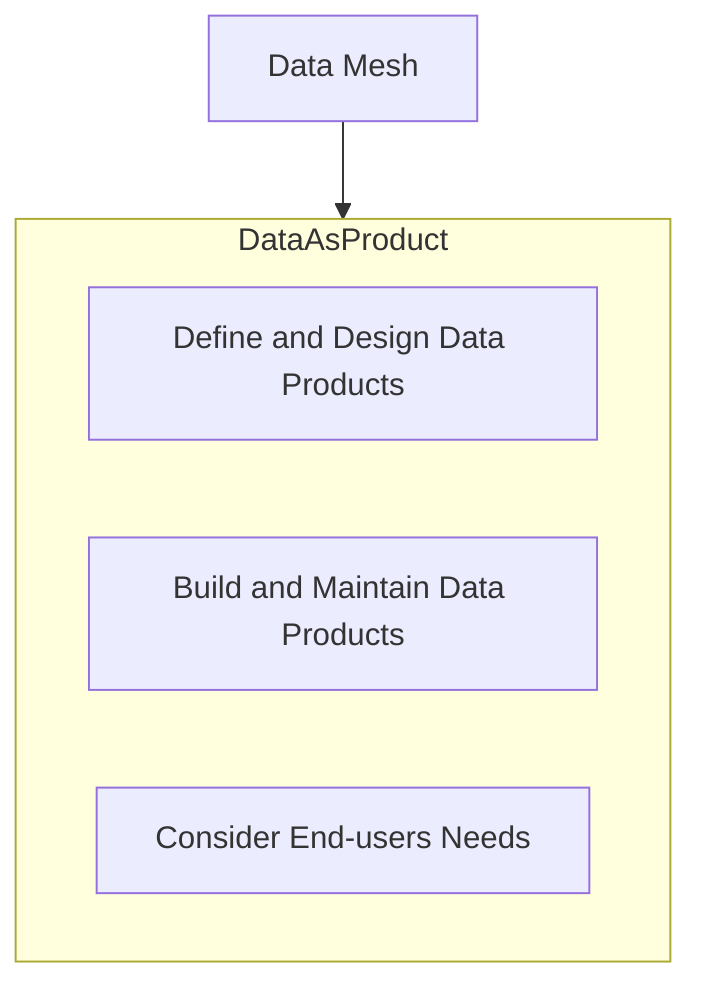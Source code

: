 graph TB
DataMesh[Data Mesh] --> DataAsProduct(Data as Product)

subgraph DataAsProduct
    DP1[Define and Design Data Products]
    DP2[Build and Maintain Data Products]
    DP3[Consider End-users Needs]
end